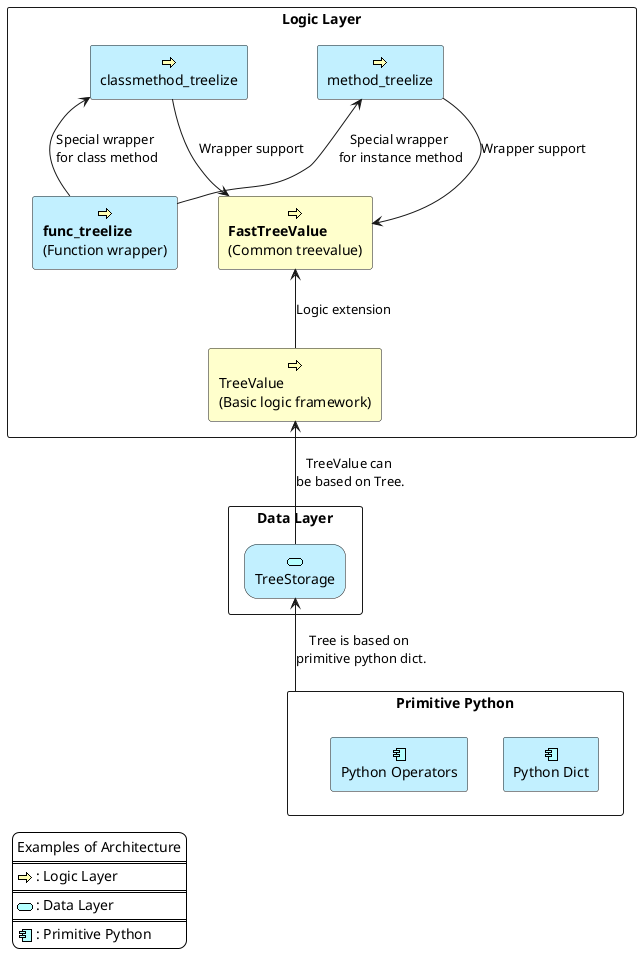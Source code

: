 @startuml
skinparam backgroundcolor transparent
skinparam rectangle<<behavior>> {
	roundCorner 25
}
sprite $primitive jar:archimate/application-component
sprite $data jar:archimate/application-service
sprite $logic jar:archimate/business-process

rectangle "Logic Layer" as logiclayer {
    rectangle "TreeValue\n(Basic logic framework)" as treevalue <<$logic>> #Business
    rectangle "**func_treelize**\n(Function wrapper)" as func_treelize <<$logic>> #Application

    rectangle "**FastTreeValue**\n(Common treevalue)" as fasttreevalue <<$logic>> #Business
    rectangle "method_treelize" as method_treelize <<$logic>> #Application
    rectangle "classmethod_treelize" as classmethod_treelize <<$logic>> #Application

    method_treelize <-- func_treelize: Special wrapper \nfor instance method
    classmethod_treelize <-- func_treelize: Special wrapper \nfor class method
    fasttreevalue <-down- treevalue: Logic extension
    method_treelize --> fasttreevalue: Wrapper support
    classmethod_treelize --> fasttreevalue: Wrapper support
}

rectangle "Data Layer" as datalayer {
    rectangle "TreeStorage" as tree_storage <<$data>><<behavior>> #Application

    tree_storage -up-> treevalue: "TreeValue can \nbe based on Tree."
}

rectangle "Primitive Python" as python {
    rectangle "Python Dict" as dict <<$primitive>> #Application
    rectangle "Python Operators" as operators <<$primitive>> #Application
    python -up-> tree_storage : "Tree is based on \nprimitive python dict."
}



legend left
Examples of Architecture
====
<$logic> : Logic Layer
====
<$data> : Data Layer
====
<$primitive> : Primitive Python
endlegend
@enduml
